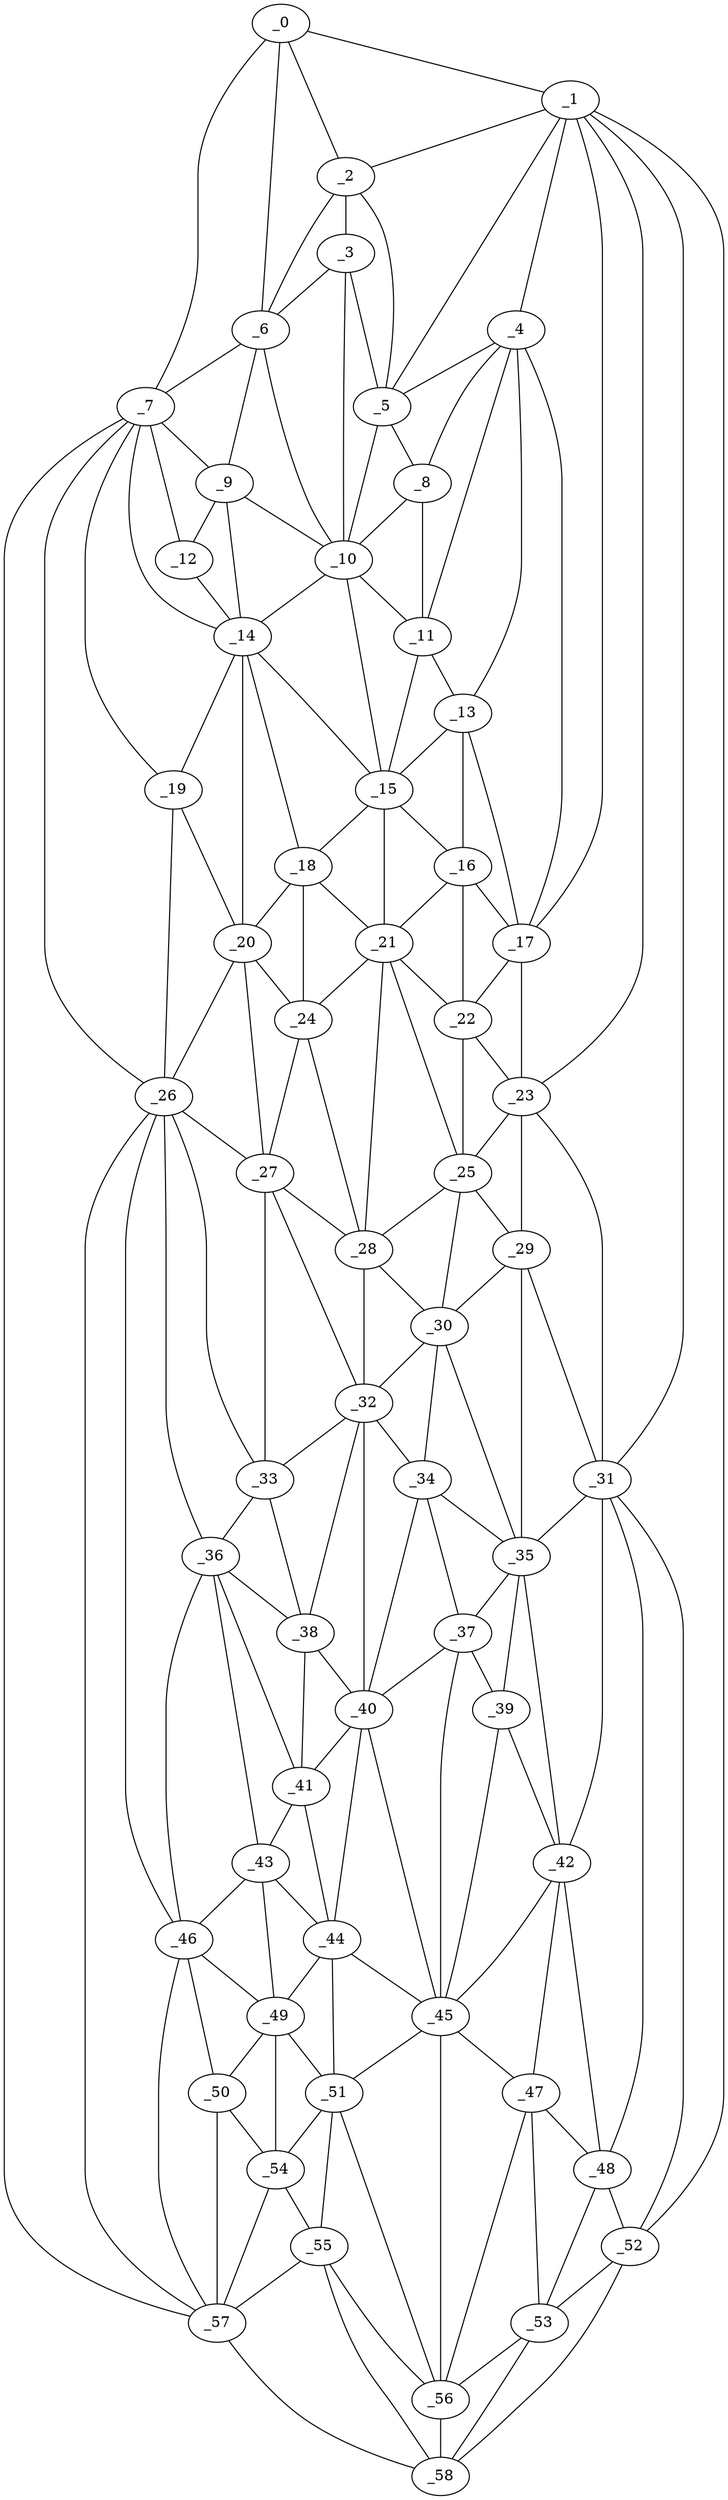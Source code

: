 graph "obj31__15.gxl" {
	_0	 [x=7,
		y=42];
	_1	 [x=8,
		y=93];
	_0 -- _1	 [valence=1];
	_2	 [x=9,
		y=52];
	_0 -- _2	 [valence=2];
	_6	 [x=20,
		y=38];
	_0 -- _6	 [valence=1];
	_7	 [x=24,
		y=26];
	_0 -- _7	 [valence=1];
	_1 -- _2	 [valence=1];
	_4	 [x=17,
		y=85];
	_1 -- _4	 [valence=2];
	_5	 [x=19,
		y=73];
	_1 -- _5	 [valence=1];
	_17	 [x=48,
		y=81];
	_1 -- _17	 [valence=1];
	_23	 [x=57,
		y=83];
	_1 -- _23	 [valence=2];
	_31	 [x=72,
		y=87];
	_1 -- _31	 [valence=2];
	_52	 [x=112,
		y=102];
	_1 -- _52	 [valence=1];
	_3	 [x=13,
		y=55];
	_2 -- _3	 [valence=2];
	_2 -- _5	 [valence=1];
	_2 -- _6	 [valence=1];
	_3 -- _5	 [valence=2];
	_3 -- _6	 [valence=2];
	_10	 [x=29,
		y=52];
	_3 -- _10	 [valence=2];
	_4 -- _5	 [valence=2];
	_8	 [x=26,
		y=74];
	_4 -- _8	 [valence=1];
	_11	 [x=31,
		y=74];
	_4 -- _11	 [valence=2];
	_13	 [x=36,
		y=75];
	_4 -- _13	 [valence=1];
	_4 -- _17	 [valence=2];
	_5 -- _8	 [valence=2];
	_5 -- _10	 [valence=2];
	_6 -- _7	 [valence=2];
	_9	 [x=29,
		y=34];
	_6 -- _9	 [valence=2];
	_6 -- _10	 [valence=2];
	_7 -- _9	 [valence=1];
	_12	 [x=34,
		y=30];
	_7 -- _12	 [valence=2];
	_14	 [x=40,
		y=31];
	_7 -- _14	 [valence=1];
	_19	 [x=53,
		y=31];
	_7 -- _19	 [valence=2];
	_26	 [x=60,
		y=31];
	_7 -- _26	 [valence=2];
	_57	 [x=125,
		y=34];
	_7 -- _57	 [valence=1];
	_8 -- _10	 [valence=2];
	_8 -- _11	 [valence=1];
	_9 -- _10	 [valence=2];
	_9 -- _12	 [valence=2];
	_9 -- _14	 [valence=2];
	_10 -- _11	 [valence=2];
	_10 -- _14	 [valence=2];
	_15	 [x=40,
		y=58];
	_10 -- _15	 [valence=2];
	_11 -- _13	 [valence=1];
	_11 -- _15	 [valence=1];
	_12 -- _14	 [valence=1];
	_13 -- _15	 [valence=2];
	_16	 [x=46,
		y=71];
	_13 -- _16	 [valence=1];
	_13 -- _17	 [valence=2];
	_14 -- _15	 [valence=1];
	_18	 [x=52,
		y=54];
	_14 -- _18	 [valence=2];
	_14 -- _19	 [valence=2];
	_20	 [x=53,
		y=34];
	_14 -- _20	 [valence=1];
	_15 -- _16	 [valence=2];
	_15 -- _18	 [valence=1];
	_21	 [x=54,
		y=64];
	_15 -- _21	 [valence=2];
	_16 -- _17	 [valence=2];
	_16 -- _21	 [valence=1];
	_22	 [x=54,
		y=71];
	_16 -- _22	 [valence=1];
	_17 -- _22	 [valence=2];
	_17 -- _23	 [valence=1];
	_18 -- _20	 [valence=2];
	_18 -- _21	 [valence=2];
	_24	 [x=58,
		y=54];
	_18 -- _24	 [valence=2];
	_19 -- _20	 [valence=1];
	_19 -- _26	 [valence=1];
	_20 -- _24	 [valence=1];
	_20 -- _26	 [valence=2];
	_27	 [x=64,
		y=53];
	_20 -- _27	 [valence=1];
	_21 -- _22	 [valence=2];
	_21 -- _24	 [valence=2];
	_25	 [x=59,
		y=71];
	_21 -- _25	 [valence=2];
	_28	 [x=64,
		y=57];
	_21 -- _28	 [valence=2];
	_22 -- _23	 [valence=1];
	_22 -- _25	 [valence=1];
	_23 -- _25	 [valence=2];
	_29	 [x=66,
		y=77];
	_23 -- _29	 [valence=1];
	_23 -- _31	 [valence=1];
	_24 -- _27	 [valence=2];
	_24 -- _28	 [valence=2];
	_25 -- _28	 [valence=1];
	_25 -- _29	 [valence=2];
	_30	 [x=72,
		y=60];
	_25 -- _30	 [valence=2];
	_26 -- _27	 [valence=2];
	_33	 [x=75,
		y=37];
	_26 -- _33	 [valence=1];
	_36	 [x=80,
		y=33];
	_26 -- _36	 [valence=2];
	_46	 [x=104,
		y=34];
	_26 -- _46	 [valence=2];
	_26 -- _57	 [valence=2];
	_27 -- _28	 [valence=2];
	_32	 [x=73,
		y=56];
	_27 -- _32	 [valence=1];
	_27 -- _33	 [valence=2];
	_28 -- _30	 [valence=1];
	_28 -- _32	 [valence=2];
	_29 -- _30	 [valence=1];
	_29 -- _31	 [valence=1];
	_35	 [x=77,
		y=78];
	_29 -- _35	 [valence=2];
	_30 -- _32	 [valence=2];
	_34	 [x=76,
		y=60];
	_30 -- _34	 [valence=2];
	_30 -- _35	 [valence=2];
	_31 -- _35	 [valence=1];
	_42	 [x=93,
		y=79];
	_31 -- _42	 [valence=1];
	_48	 [x=105,
		y=93];
	_31 -- _48	 [valence=2];
	_31 -- _52	 [valence=1];
	_32 -- _33	 [valence=2];
	_32 -- _34	 [valence=2];
	_38	 [x=86,
		y=38];
	_32 -- _38	 [valence=2];
	_40	 [x=91,
		y=59];
	_32 -- _40	 [valence=2];
	_33 -- _36	 [valence=2];
	_33 -- _38	 [valence=2];
	_34 -- _35	 [valence=2];
	_37	 [x=85,
		y=66];
	_34 -- _37	 [valence=1];
	_34 -- _40	 [valence=2];
	_35 -- _37	 [valence=2];
	_39	 [x=86,
		y=74];
	_35 -- _39	 [valence=2];
	_35 -- _42	 [valence=2];
	_36 -- _38	 [valence=1];
	_41	 [x=93,
		y=37];
	_36 -- _41	 [valence=2];
	_43	 [x=97,
		y=36];
	_36 -- _43	 [valence=1];
	_36 -- _46	 [valence=2];
	_37 -- _39	 [valence=1];
	_37 -- _40	 [valence=1];
	_45	 [x=101,
		y=76];
	_37 -- _45	 [valence=2];
	_38 -- _40	 [valence=2];
	_38 -- _41	 [valence=2];
	_39 -- _42	 [valence=2];
	_39 -- _45	 [valence=1];
	_40 -- _41	 [valence=2];
	_44	 [x=99,
		y=58];
	_40 -- _44	 [valence=2];
	_40 -- _45	 [valence=2];
	_41 -- _43	 [valence=2];
	_41 -- _44	 [valence=1];
	_42 -- _45	 [valence=2];
	_47	 [x=105,
		y=80];
	_42 -- _47	 [valence=1];
	_42 -- _48	 [valence=2];
	_43 -- _44	 [valence=2];
	_43 -- _46	 [valence=2];
	_49	 [x=109,
		y=44];
	_43 -- _49	 [valence=2];
	_44 -- _45	 [valence=1];
	_44 -- _49	 [valence=2];
	_51	 [x=111,
		y=52];
	_44 -- _51	 [valence=2];
	_45 -- _47	 [valence=1];
	_45 -- _51	 [valence=1];
	_56	 [x=124,
		y=73];
	_45 -- _56	 [valence=2];
	_46 -- _49	 [valence=2];
	_50	 [x=110,
		y=39];
	_46 -- _50	 [valence=2];
	_46 -- _57	 [valence=2];
	_47 -- _48	 [valence=2];
	_53	 [x=122,
		y=87];
	_47 -- _53	 [valence=1];
	_47 -- _56	 [valence=2];
	_48 -- _52	 [valence=1];
	_48 -- _53	 [valence=2];
	_49 -- _50	 [valence=1];
	_49 -- _51	 [valence=1];
	_54	 [x=124,
		y=42];
	_49 -- _54	 [valence=2];
	_50 -- _54	 [valence=2];
	_50 -- _57	 [valence=1];
	_51 -- _54	 [valence=2];
	_55	 [x=124,
		y=58];
	_51 -- _55	 [valence=2];
	_51 -- _56	 [valence=2];
	_52 -- _53	 [valence=1];
	_58	 [x=126,
		y=85];
	_52 -- _58	 [valence=1];
	_53 -- _56	 [valence=2];
	_53 -- _58	 [valence=1];
	_54 -- _55	 [valence=1];
	_54 -- _57	 [valence=2];
	_55 -- _56	 [valence=1];
	_55 -- _57	 [valence=1];
	_55 -- _58	 [valence=2];
	_56 -- _58	 [valence=1];
	_57 -- _58	 [valence=1];
}

